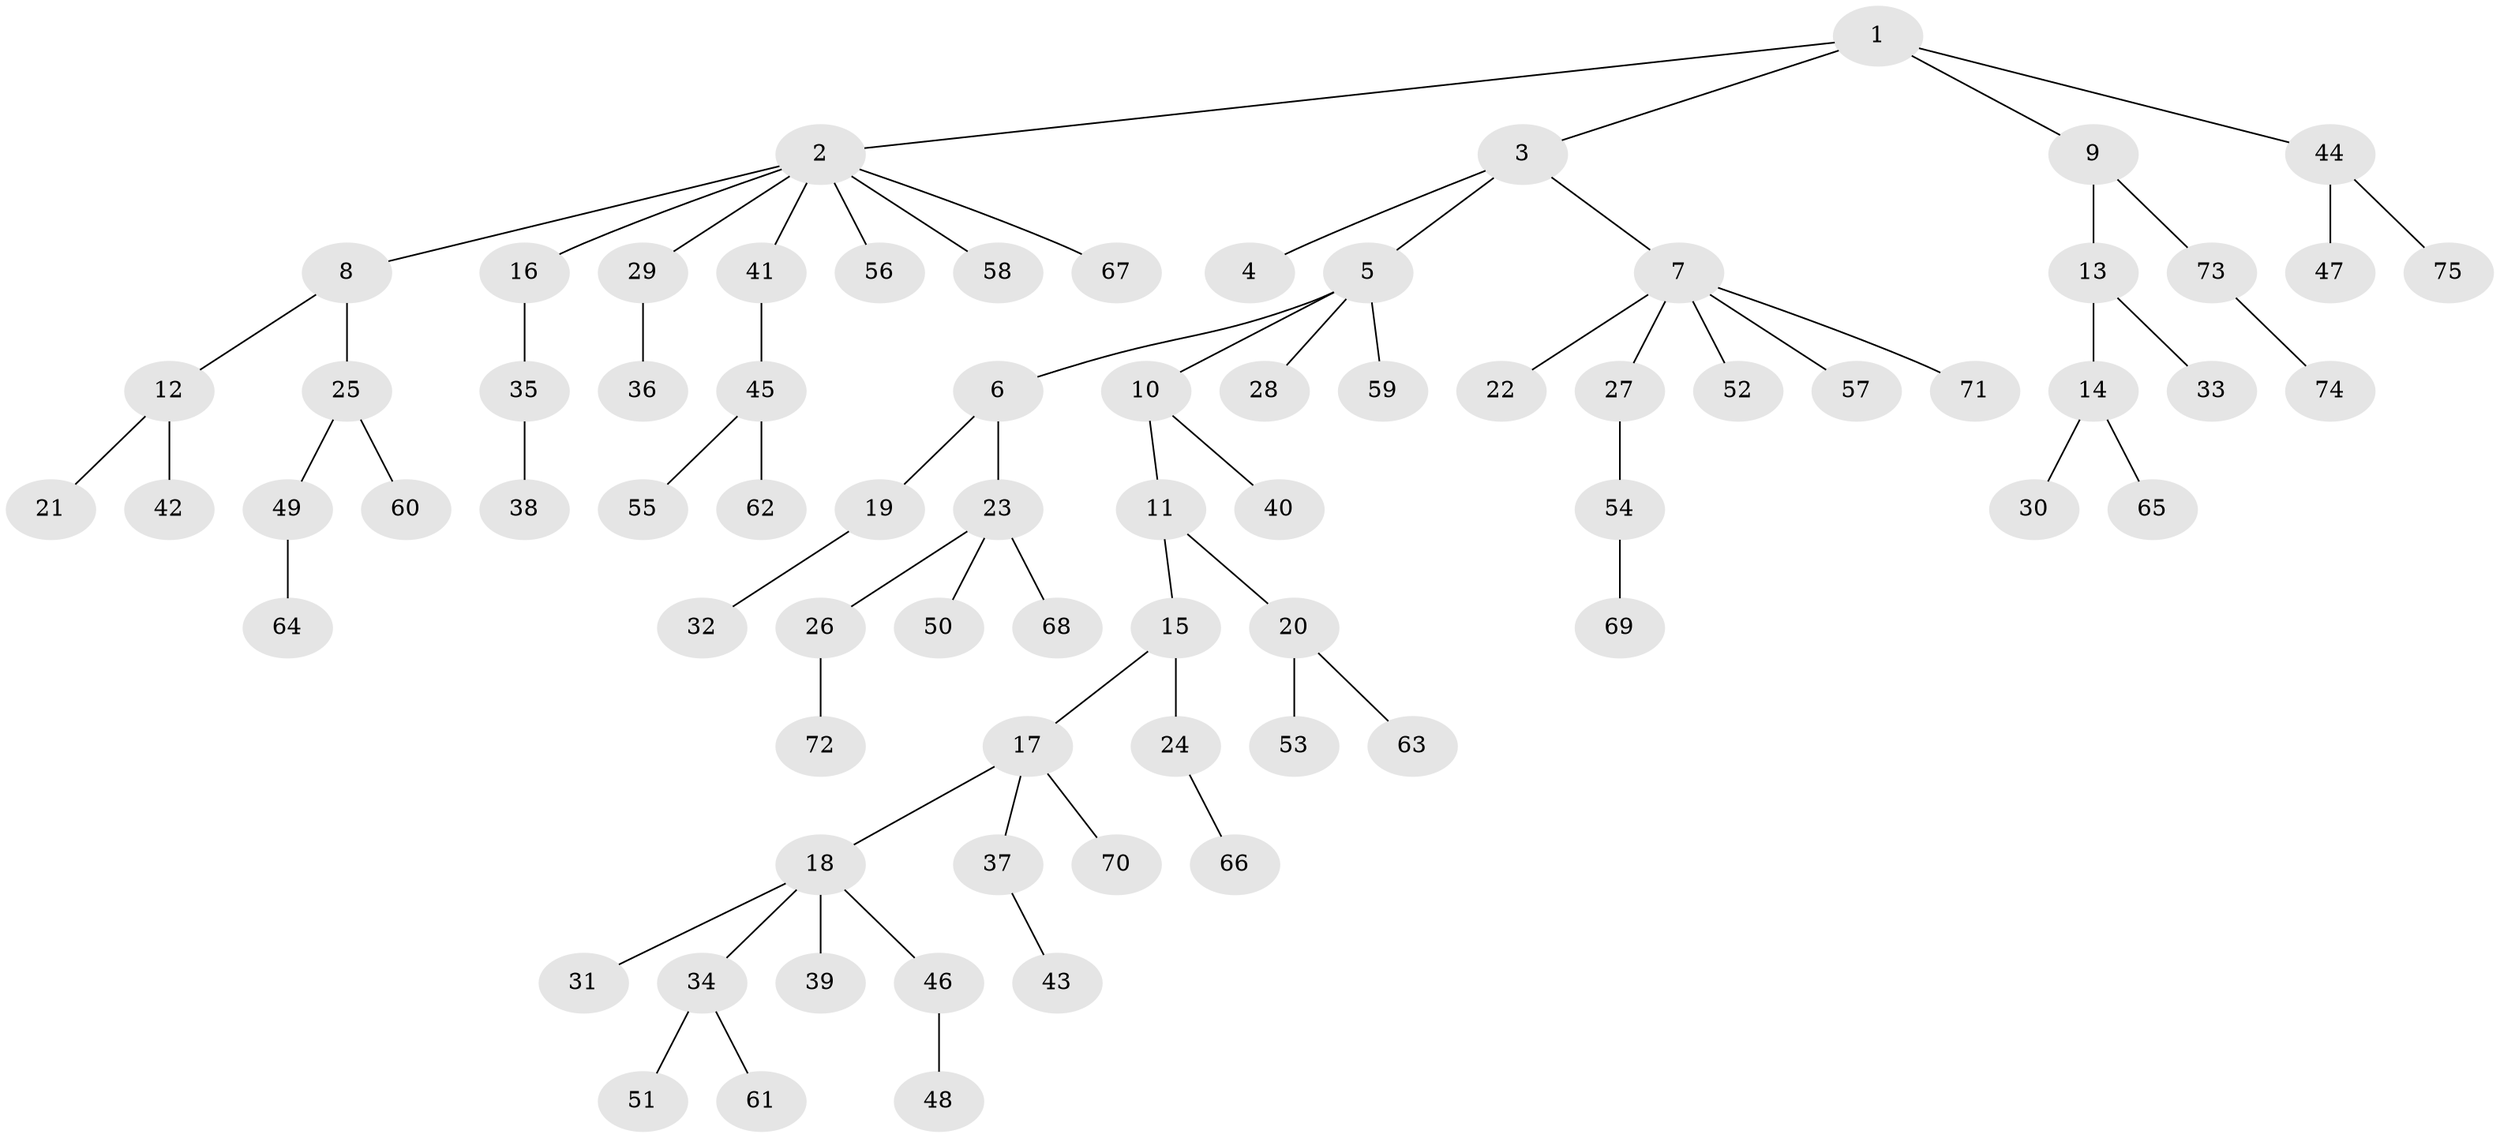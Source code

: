 // coarse degree distribution, {6: 0.019230769230769232, 8: 0.019230769230769232, 1: 0.5576923076923077, 4: 0.07692307692307693, 3: 0.057692307692307696, 5: 0.038461538461538464, 2: 0.23076923076923078}
// Generated by graph-tools (version 1.1) at 2025/42/03/06/25 10:42:02]
// undirected, 75 vertices, 74 edges
graph export_dot {
graph [start="1"]
  node [color=gray90,style=filled];
  1;
  2;
  3;
  4;
  5;
  6;
  7;
  8;
  9;
  10;
  11;
  12;
  13;
  14;
  15;
  16;
  17;
  18;
  19;
  20;
  21;
  22;
  23;
  24;
  25;
  26;
  27;
  28;
  29;
  30;
  31;
  32;
  33;
  34;
  35;
  36;
  37;
  38;
  39;
  40;
  41;
  42;
  43;
  44;
  45;
  46;
  47;
  48;
  49;
  50;
  51;
  52;
  53;
  54;
  55;
  56;
  57;
  58;
  59;
  60;
  61;
  62;
  63;
  64;
  65;
  66;
  67;
  68;
  69;
  70;
  71;
  72;
  73;
  74;
  75;
  1 -- 2;
  1 -- 3;
  1 -- 9;
  1 -- 44;
  2 -- 8;
  2 -- 16;
  2 -- 29;
  2 -- 41;
  2 -- 56;
  2 -- 58;
  2 -- 67;
  3 -- 4;
  3 -- 5;
  3 -- 7;
  5 -- 6;
  5 -- 10;
  5 -- 28;
  5 -- 59;
  6 -- 19;
  6 -- 23;
  7 -- 22;
  7 -- 27;
  7 -- 52;
  7 -- 57;
  7 -- 71;
  8 -- 12;
  8 -- 25;
  9 -- 13;
  9 -- 73;
  10 -- 11;
  10 -- 40;
  11 -- 15;
  11 -- 20;
  12 -- 21;
  12 -- 42;
  13 -- 14;
  13 -- 33;
  14 -- 30;
  14 -- 65;
  15 -- 17;
  15 -- 24;
  16 -- 35;
  17 -- 18;
  17 -- 37;
  17 -- 70;
  18 -- 31;
  18 -- 34;
  18 -- 39;
  18 -- 46;
  19 -- 32;
  20 -- 53;
  20 -- 63;
  23 -- 26;
  23 -- 50;
  23 -- 68;
  24 -- 66;
  25 -- 49;
  25 -- 60;
  26 -- 72;
  27 -- 54;
  29 -- 36;
  34 -- 51;
  34 -- 61;
  35 -- 38;
  37 -- 43;
  41 -- 45;
  44 -- 47;
  44 -- 75;
  45 -- 55;
  45 -- 62;
  46 -- 48;
  49 -- 64;
  54 -- 69;
  73 -- 74;
}
